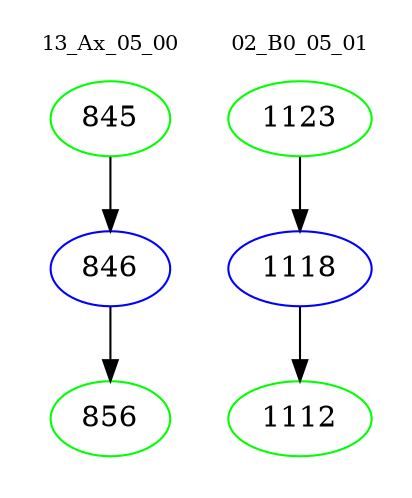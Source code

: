 digraph{
subgraph cluster_0 {
color = white
label = "13_Ax_05_00";
fontsize=10;
T0_845 [label="845", color="green"]
T0_845 -> T0_846 [color="black"]
T0_846 [label="846", color="blue"]
T0_846 -> T0_856 [color="black"]
T0_856 [label="856", color="green"]
}
subgraph cluster_1 {
color = white
label = "02_B0_05_01";
fontsize=10;
T1_1123 [label="1123", color="green"]
T1_1123 -> T1_1118 [color="black"]
T1_1118 [label="1118", color="blue"]
T1_1118 -> T1_1112 [color="black"]
T1_1112 [label="1112", color="green"]
}
}
